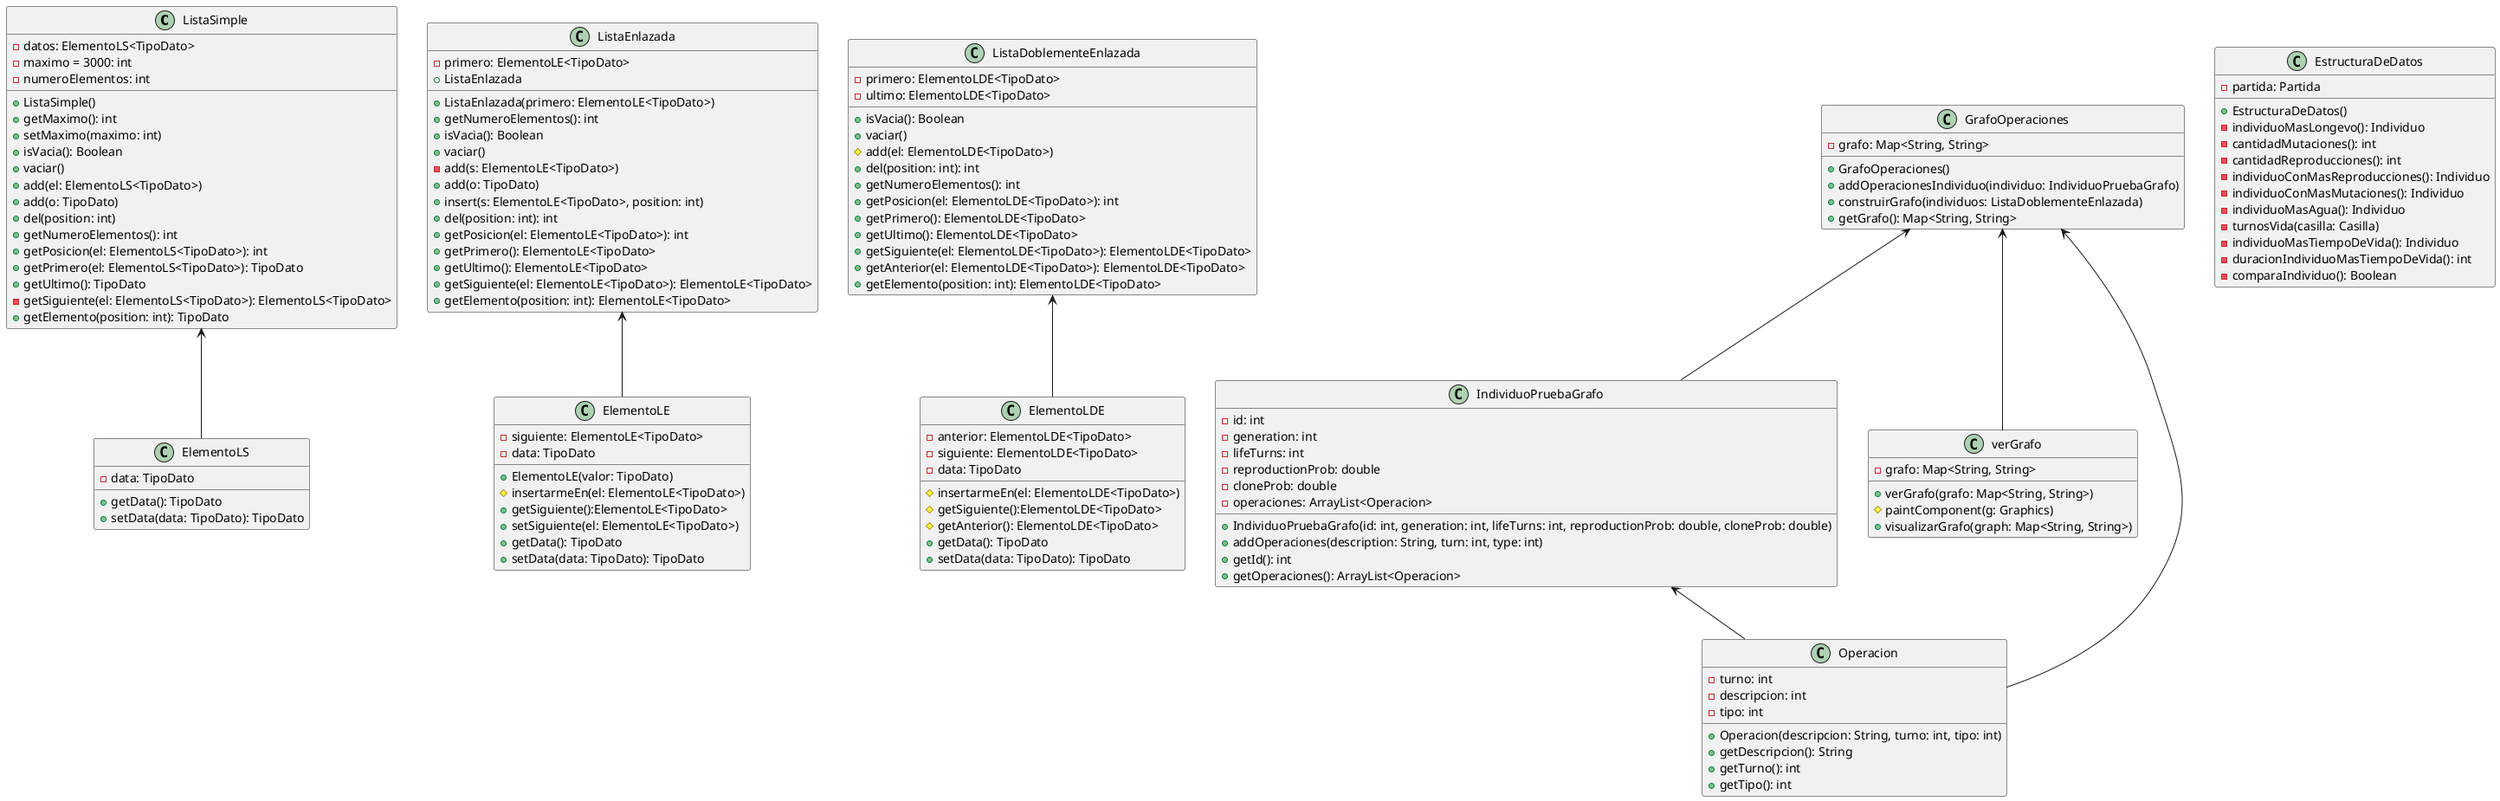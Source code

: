 @startuml
'https://plantuml.com/class-diagram

class ListaSimple
class ElementoLS

class ListaEnlazada
class ElementoLE

class ListaDoblementeEnlazada
class ElementoLDE

class GrafoOperaciones
class IndividuoPruebaGrafo
class verGrafo
class Operacion

class EstructuraDeDatos

ListaSimple <-- ElementoLS

class ElementoLS{
-data: TipoDato
+getData(): TipoDato
+setData(data: TipoDato): TipoDato
}

class ListaSimple{
-datos: ElementoLS<TipoDato>
-maximo = 3000: int
-numeroElementos: int
+ListaSimple()
+getMaximo(): int
+setMaximo(maximo: int)
+isVacia(): Boolean
+vaciar()
+add(el: ElementoLS<TipoDato>)
+add(o: TipoDato)
+del(position: int)
+getNumeroElementos(): int
+getPosicion(el: ElementoLS<TipoDato>): int
+getPrimero(el: ElementoLS<TipoDato>): TipoDato
+getUltimo(): TipoDato
-getSiguiente(el: ElementoLS<TipoDato>): ElementoLS<TipoDato>
+getElemento(position: int): TipoDato
}

ListaEnlazada <-- ElementoLE

class ElementoLE{
-siguiente: ElementoLE<TipoDato>
-data: TipoDato
+ElementoLE(valor: TipoDato)
#insertarmeEn(el: ElementoLE<TipoDato>)
+getSiguiente():ElementoLE<TipoDato>
+setSiguiente(el: ElementoLE<TipoDato>)
+getData(): TipoDato
+setData(data: TipoDato): TipoDato
}

class ListaEnlazada{
-primero: ElementoLE<TipoDato>
+ListaEnlazada(primero: ElementoLE<TipoDato>)
+ListaEnlazada
+getNumeroElementos(): int
+isVacia(): Boolean
+vaciar()
-add(s: ElementoLE<TipoDato>)
+add(o: TipoDato)
+insert(s: ElementoLE<TipoDato>, position: int)
+del(position: int): int
+getPosicion(el: ElementoLE<TipoDato>): int
+getPrimero(): ElementoLE<TipoDato>
+getUltimo(): ElementoLE<TipoDato>
+getSiguiente(el: ElementoLE<TipoDato>): ElementoLE<TipoDato>
+getElemento(position: int): ElementoLE<TipoDato>
}

ListaDoblementeEnlazada <-- ElementoLDE

class ElementoLDE{
-anterior: ElementoLDE<TipoDato>
-siguiente: ElementoLDE<TipoDato>
-data: TipoDato
#insertarmeEn(el: ElementoLDE<TipoDato>)
#getSiguiente():ElementoLDE<TipoDato>
#getAnterior(): ElementoLDE<TipoDato>
+getData(): TipoDato
+setData(data: TipoDato): TipoDato
}

class ListaDoblementeEnlazada{
-primero: ElementoLDE<TipoDato>
-ultimo: ElementoLDE<TipoDato>
+isVacia(): Boolean
+vaciar()
#add(el: ElementoLDE<TipoDato>)
+del(position: int): int
+getNumeroElementos(): int
+getPosicion(el: ElementoLDE<TipoDato>): int
+getPrimero(): ElementoLDE<TipoDato>
+getUltimo(): ElementoLDE<TipoDato>
+getSiguiente(el: ElementoLDE<TipoDato>): ElementoLDE<TipoDato>
+getAnterior(el: ElementoLDE<TipoDato>): ElementoLDE<TipoDato>
+getElemento(position: int): ElementoLDE<TipoDato>
}

GrafoOperaciones <-- IndividuoPruebaGrafo
GrafoOperaciones <-- verGrafo
GrafoOperaciones <-- Operacion
IndividuoPruebaGrafo <-- Operacion

class GrafoOperaciones{
-grafo: Map<String, String>
+GrafoOperaciones()
+addOperacionesIndividuo(individuo: IndividuoPruebaGrafo)
+construirGrafo(individuos: ListaDoblementeEnlazada)
+getGrafo(): Map<String, String>
}

class IndividuoPruebaGrafo{
-id: int
-generation: int
-lifeTurns: int
-reproductionProb: double
-cloneProb: double
-operaciones: ArrayList<Operacion>
+IndividuoPruebaGrafo(id: int, generation: int, lifeTurns: int, reproductionProb: double, cloneProb: double)
+addOperaciones(description: String, turn: int, type: int)
+getId(): int
+getOperaciones(): ArrayList<Operacion>
}

class verGrafo{
-grafo: Map<String, String>
+verGrafo(grafo: Map<String, String>)
#paintComponent(g: Graphics)
+visualizarGrafo(graph: Map<String, String>)
}

class Operacion{
-turno: int
-descripcion: int
-tipo: int
+Operacion(descripcion: String, turno: int, tipo: int)
+getDescripcion(): String
+getTurno(): int
+getTipo(): int
}

class EstructuraDeDatos{
-partida: Partida
+EstructuraDeDatos()
-individuoMasLongevo(): Individuo
-cantidadMutaciones(): int
-cantidadReproducciones(): int
-individuoConMasReproducciones(): Individuo
-individuoConMasMutaciones(): Individuo
-individuoMasAgua(): Individuo
-turnosVida(casilla: Casilla)
-individuoMasTiempoDeVida(): Individuo
-duracionIndividuoMasTiempoDeVida(): int
-comparaIndividuo(): Boolean
}

@enduml